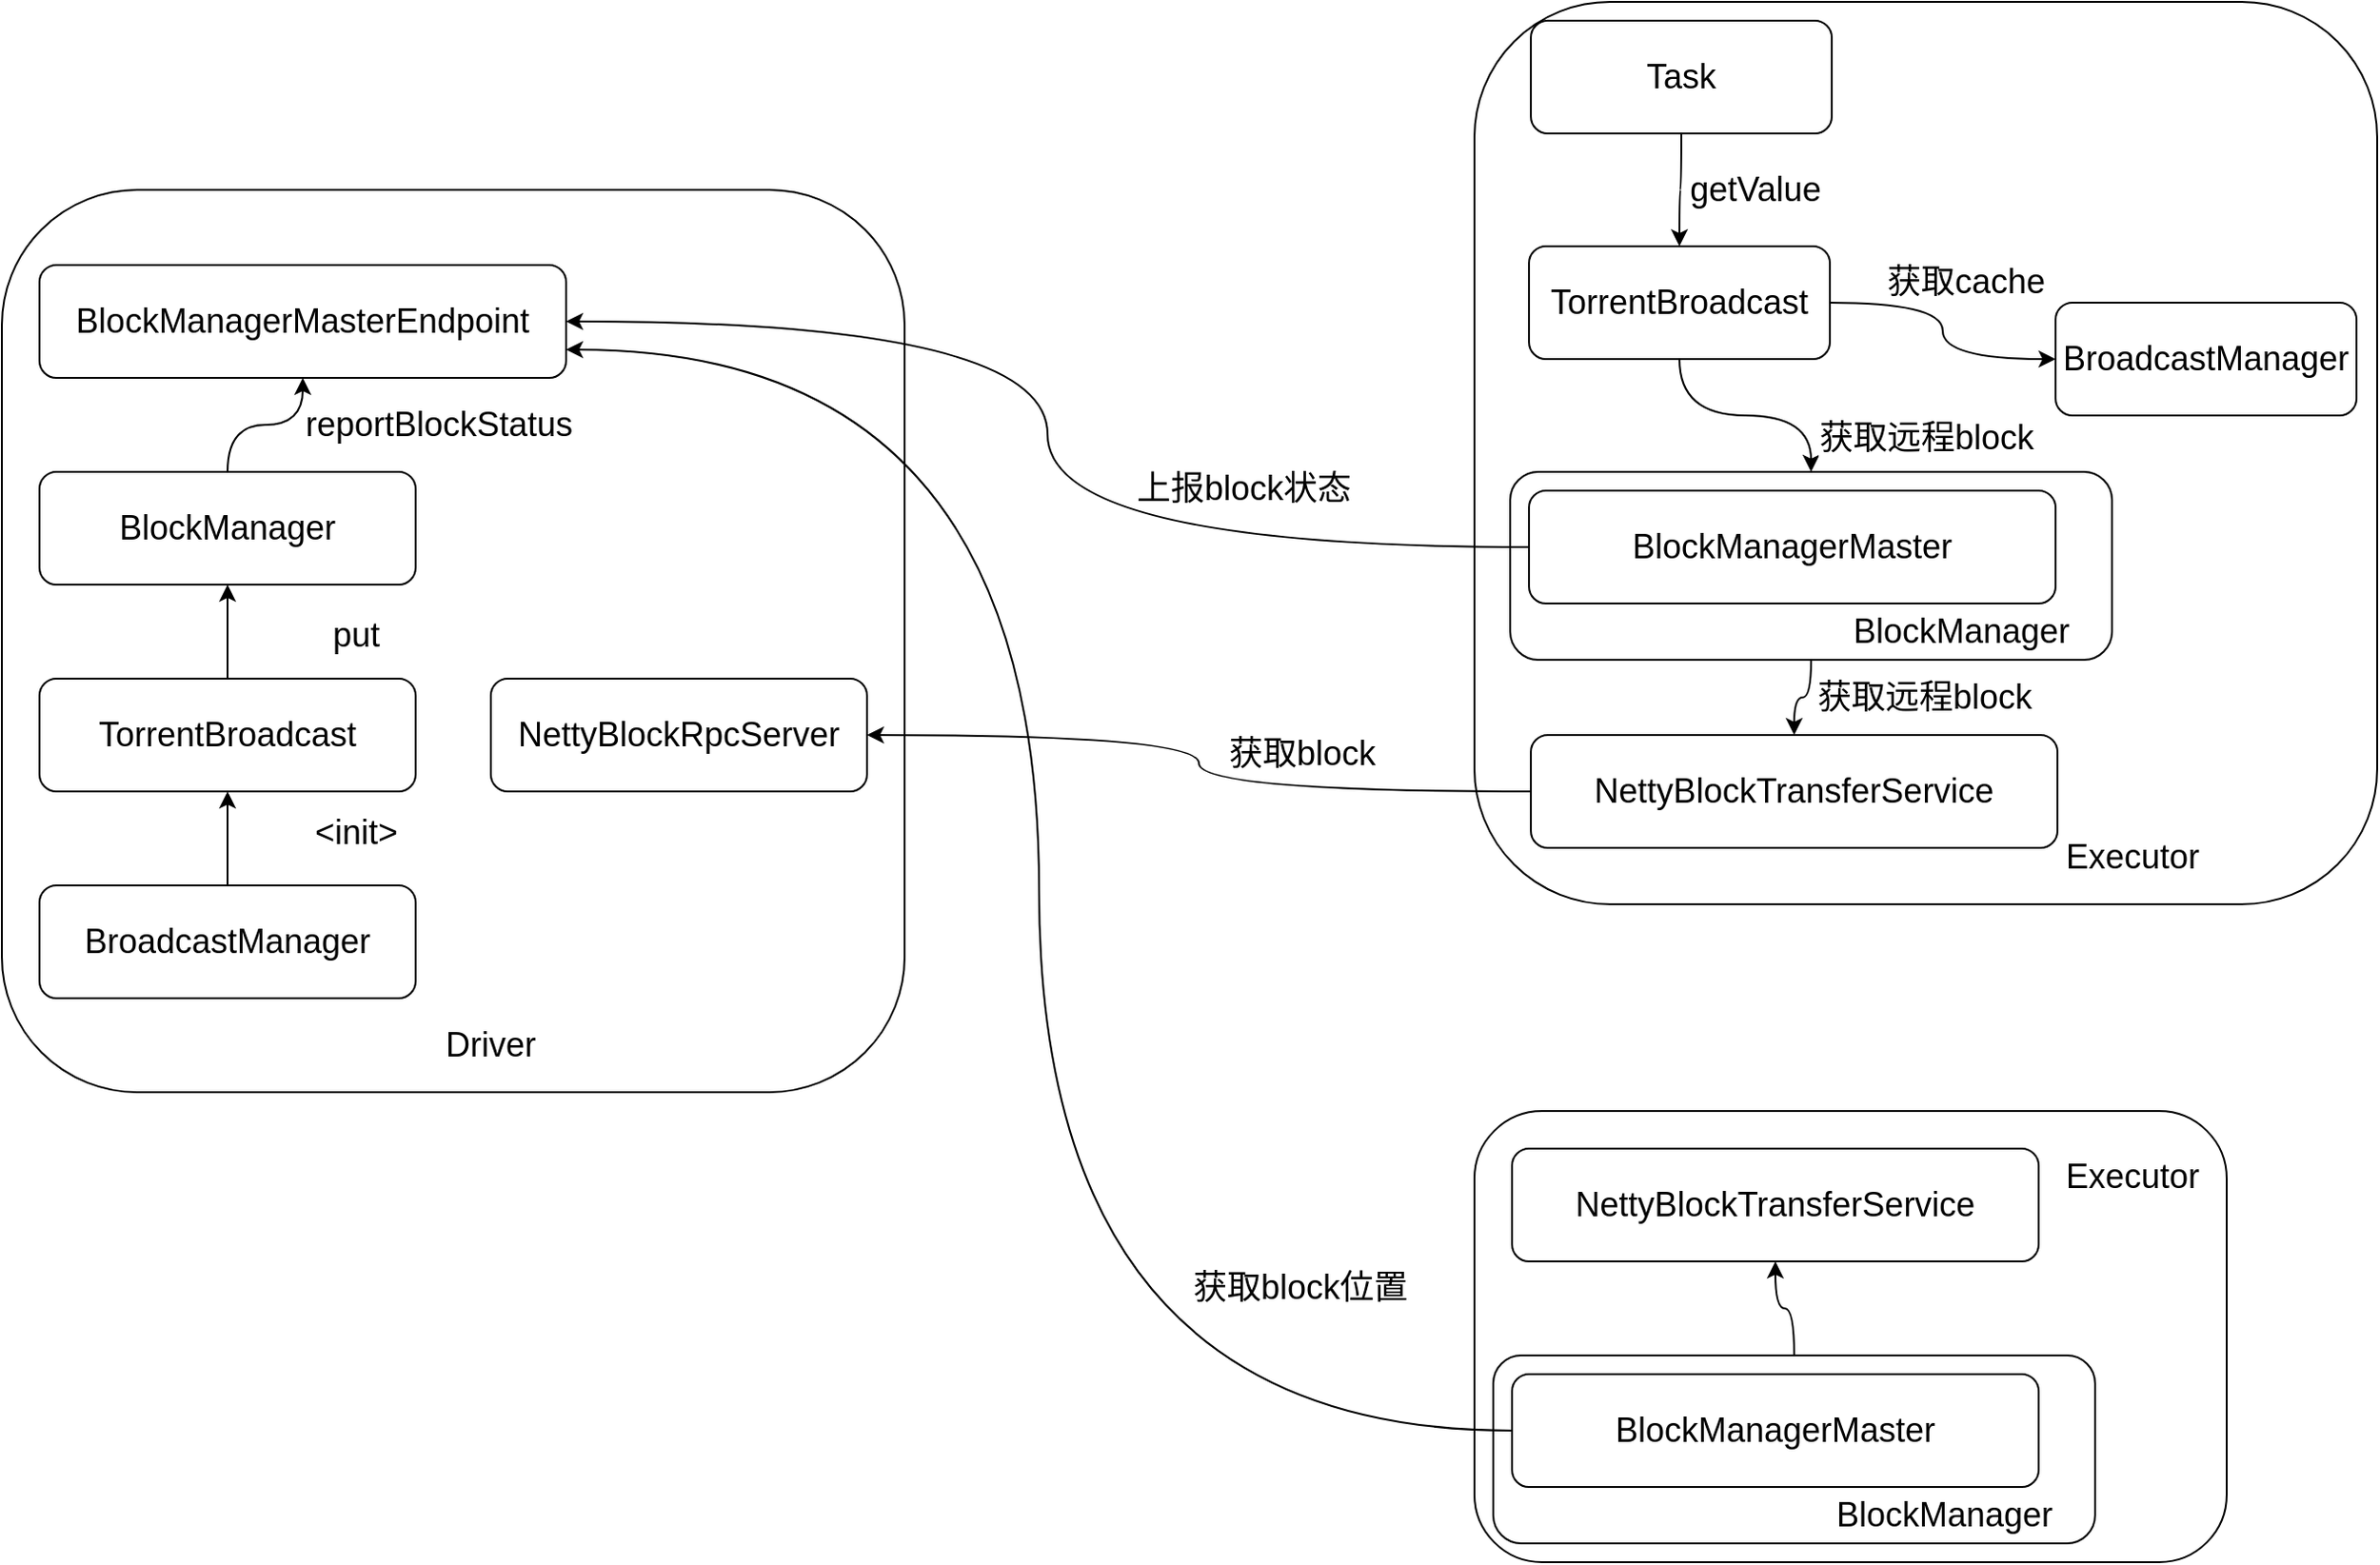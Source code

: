 <mxfile version="20.2.8" type="github">
  <diagram id="VZECOMdQH2uVjotrN1ua" name="第 1 页">
    <mxGraphModel dx="1621" dy="1060" grid="1" gridSize="10" guides="1" tooltips="1" connect="1" arrows="1" fold="1" page="1" pageScale="1" pageWidth="2000" pageHeight="3000" math="0" shadow="0">
      <root>
        <mxCell id="0" />
        <mxCell id="1" parent="0" />
        <mxCell id="XDiT6CNxHAlSE8s8ffrH-1" value="" style="rounded=1;whiteSpace=wrap;html=1;" vertex="1" parent="1">
          <mxGeometry x="50" y="250" width="480" height="480" as="geometry" />
        </mxCell>
        <mxCell id="XDiT6CNxHAlSE8s8ffrH-2" value="BlockManagerMasterEndpoint" style="rounded=1;whiteSpace=wrap;html=1;fontSize=18;" vertex="1" parent="1">
          <mxGeometry x="70" y="290" width="280" height="60" as="geometry" />
        </mxCell>
        <mxCell id="XDiT6CNxHAlSE8s8ffrH-3" value="Driver" style="text;html=1;strokeColor=none;fillColor=none;align=center;verticalAlign=middle;whiteSpace=wrap;rounded=0;fontSize=18;" vertex="1" parent="1">
          <mxGeometry x="280" y="690" width="60" height="30" as="geometry" />
        </mxCell>
        <mxCell id="XDiT6CNxHAlSE8s8ffrH-4" value="" style="rounded=1;whiteSpace=wrap;html=1;" vertex="1" parent="1">
          <mxGeometry x="833" y="150" width="480" height="480" as="geometry" />
        </mxCell>
        <mxCell id="XDiT6CNxHAlSE8s8ffrH-5" value="Executor" style="text;html=1;strokeColor=none;fillColor=none;align=center;verticalAlign=middle;whiteSpace=wrap;rounded=0;fontSize=18;" vertex="1" parent="1">
          <mxGeometry x="1153" y="590" width="60" height="30" as="geometry" />
        </mxCell>
        <mxCell id="XDiT6CNxHAlSE8s8ffrH-35" style="edgeStyle=orthogonalEdgeStyle;curved=1;rounded=0;orthogonalLoop=1;jettySize=auto;html=1;exitX=0.5;exitY=1;exitDx=0;exitDy=0;fontSize=18;elbow=vertical;" edge="1" parent="1" source="XDiT6CNxHAlSE8s8ffrH-7" target="XDiT6CNxHAlSE8s8ffrH-9">
          <mxGeometry relative="1" as="geometry" />
        </mxCell>
        <mxCell id="XDiT6CNxHAlSE8s8ffrH-7" value="" style="rounded=1;whiteSpace=wrap;html=1;fontSize=18;" vertex="1" parent="1">
          <mxGeometry x="852" y="400" width="320" height="100" as="geometry" />
        </mxCell>
        <mxCell id="XDiT6CNxHAlSE8s8ffrH-17" style="rounded=0;orthogonalLoop=1;jettySize=auto;html=1;exitX=0;exitY=0.5;exitDx=0;exitDy=0;entryX=1;entryY=0.5;entryDx=0;entryDy=0;fontSize=18;edgeStyle=orthogonalEdgeStyle;elbow=vertical;curved=1;" edge="1" parent="1" source="XDiT6CNxHAlSE8s8ffrH-6" target="XDiT6CNxHAlSE8s8ffrH-2">
          <mxGeometry relative="1" as="geometry" />
        </mxCell>
        <mxCell id="XDiT6CNxHAlSE8s8ffrH-18" value="上报block状态" style="edgeLabel;html=1;align=center;verticalAlign=middle;resizable=0;points=[];fontSize=18;" vertex="1" connectable="0" parent="XDiT6CNxHAlSE8s8ffrH-17">
          <mxGeometry x="0.304" relative="1" as="geometry">
            <mxPoint x="140" y="89" as="offset" />
          </mxGeometry>
        </mxCell>
        <mxCell id="XDiT6CNxHAlSE8s8ffrH-6" value="BlockManagerMaster" style="rounded=1;whiteSpace=wrap;html=1;fontSize=18;" vertex="1" parent="1">
          <mxGeometry x="862" y="410" width="280" height="60" as="geometry" />
        </mxCell>
        <mxCell id="XDiT6CNxHAlSE8s8ffrH-8" value="BlockManager" style="text;html=1;strokeColor=none;fillColor=none;align=center;verticalAlign=middle;whiteSpace=wrap;rounded=0;fontSize=18;" vertex="1" parent="1">
          <mxGeometry x="1062" y="470" width="60" height="30" as="geometry" />
        </mxCell>
        <mxCell id="XDiT6CNxHAlSE8s8ffrH-43" style="edgeStyle=orthogonalEdgeStyle;curved=1;rounded=0;orthogonalLoop=1;jettySize=auto;html=1;exitX=0;exitY=0.5;exitDx=0;exitDy=0;entryX=1;entryY=0.5;entryDx=0;entryDy=0;fontSize=18;elbow=vertical;" edge="1" parent="1" source="XDiT6CNxHAlSE8s8ffrH-9" target="XDiT6CNxHAlSE8s8ffrH-42">
          <mxGeometry relative="1" as="geometry" />
        </mxCell>
        <mxCell id="XDiT6CNxHAlSE8s8ffrH-44" value="获取block" style="edgeLabel;html=1;align=center;verticalAlign=middle;resizable=0;points=[];fontSize=18;" vertex="1" connectable="0" parent="XDiT6CNxHAlSE8s8ffrH-43">
          <mxGeometry x="-0.172" y="-7" relative="1" as="geometry">
            <mxPoint x="36" y="-13" as="offset" />
          </mxGeometry>
        </mxCell>
        <mxCell id="XDiT6CNxHAlSE8s8ffrH-9" value="NettyBlockTransferService" style="rounded=1;whiteSpace=wrap;html=1;fontSize=18;" vertex="1" parent="1">
          <mxGeometry x="863" y="540" width="280" height="60" as="geometry" />
        </mxCell>
        <mxCell id="XDiT6CNxHAlSE8s8ffrH-26" style="edgeStyle=orthogonalEdgeStyle;curved=1;rounded=0;orthogonalLoop=1;jettySize=auto;html=1;exitX=0.5;exitY=0;exitDx=0;exitDy=0;entryX=0.5;entryY=1;entryDx=0;entryDy=0;fontSize=18;elbow=vertical;" edge="1" parent="1" source="XDiT6CNxHAlSE8s8ffrH-10" target="XDiT6CNxHAlSE8s8ffrH-2">
          <mxGeometry relative="1" as="geometry" />
        </mxCell>
        <mxCell id="XDiT6CNxHAlSE8s8ffrH-10" value="BlockManager" style="rounded=1;whiteSpace=wrap;html=1;fontSize=18;" vertex="1" parent="1">
          <mxGeometry x="70" y="400" width="200" height="60" as="geometry" />
        </mxCell>
        <mxCell id="XDiT6CNxHAlSE8s8ffrH-11" value="" style="rounded=1;whiteSpace=wrap;html=1;" vertex="1" parent="1">
          <mxGeometry x="833" y="740" width="400" height="240" as="geometry" />
        </mxCell>
        <mxCell id="XDiT6CNxHAlSE8s8ffrH-12" value="Executor" style="text;html=1;strokeColor=none;fillColor=none;align=center;verticalAlign=middle;whiteSpace=wrap;rounded=0;fontSize=18;" vertex="1" parent="1">
          <mxGeometry x="1153" y="760" width="60" height="30" as="geometry" />
        </mxCell>
        <mxCell id="XDiT6CNxHAlSE8s8ffrH-21" style="edgeStyle=orthogonalEdgeStyle;curved=1;rounded=0;orthogonalLoop=1;jettySize=auto;html=1;exitX=0.5;exitY=0;exitDx=0;exitDy=0;fontSize=18;elbow=vertical;" edge="1" parent="1" source="XDiT6CNxHAlSE8s8ffrH-13" target="XDiT6CNxHAlSE8s8ffrH-16">
          <mxGeometry relative="1" as="geometry" />
        </mxCell>
        <mxCell id="XDiT6CNxHAlSE8s8ffrH-13" value="" style="rounded=1;whiteSpace=wrap;html=1;fontSize=18;" vertex="1" parent="1">
          <mxGeometry x="843" y="870" width="320" height="100" as="geometry" />
        </mxCell>
        <mxCell id="XDiT6CNxHAlSE8s8ffrH-19" style="edgeStyle=orthogonalEdgeStyle;curved=1;rounded=0;orthogonalLoop=1;jettySize=auto;html=1;exitX=0;exitY=0.5;exitDx=0;exitDy=0;entryX=1;entryY=0.75;entryDx=0;entryDy=0;fontSize=18;elbow=vertical;" edge="1" parent="1" source="XDiT6CNxHAlSE8s8ffrH-14" target="XDiT6CNxHAlSE8s8ffrH-2">
          <mxGeometry relative="1" as="geometry" />
        </mxCell>
        <mxCell id="XDiT6CNxHAlSE8s8ffrH-20" value="获取block位置" style="edgeLabel;html=1;align=center;verticalAlign=middle;resizable=0;points=[];fontSize=18;" vertex="1" connectable="0" parent="XDiT6CNxHAlSE8s8ffrH-19">
          <mxGeometry x="-0.195" y="-4" relative="1" as="geometry">
            <mxPoint x="134" y="106" as="offset" />
          </mxGeometry>
        </mxCell>
        <mxCell id="XDiT6CNxHAlSE8s8ffrH-14" value="BlockManagerMaster" style="rounded=1;whiteSpace=wrap;html=1;fontSize=18;" vertex="1" parent="1">
          <mxGeometry x="853" y="880" width="280" height="60" as="geometry" />
        </mxCell>
        <mxCell id="XDiT6CNxHAlSE8s8ffrH-15" value="BlockManager" style="text;html=1;strokeColor=none;fillColor=none;align=center;verticalAlign=middle;whiteSpace=wrap;rounded=0;fontSize=18;" vertex="1" parent="1">
          <mxGeometry x="1053" y="940" width="60" height="30" as="geometry" />
        </mxCell>
        <mxCell id="XDiT6CNxHAlSE8s8ffrH-16" value="NettyBlockTransferService" style="rounded=1;whiteSpace=wrap;html=1;fontSize=18;" vertex="1" parent="1">
          <mxGeometry x="853" y="760" width="280" height="60" as="geometry" />
        </mxCell>
        <mxCell id="XDiT6CNxHAlSE8s8ffrH-25" style="edgeStyle=orthogonalEdgeStyle;curved=1;rounded=0;orthogonalLoop=1;jettySize=auto;html=1;exitX=0.5;exitY=0;exitDx=0;exitDy=0;entryX=0.5;entryY=1;entryDx=0;entryDy=0;fontSize=18;elbow=vertical;" edge="1" parent="1" source="XDiT6CNxHAlSE8s8ffrH-22" target="XDiT6CNxHAlSE8s8ffrH-10">
          <mxGeometry relative="1" as="geometry" />
        </mxCell>
        <mxCell id="XDiT6CNxHAlSE8s8ffrH-22" value="TorrentBroadcast" style="rounded=1;whiteSpace=wrap;html=1;fontSize=18;" vertex="1" parent="1">
          <mxGeometry x="70" y="510" width="200" height="60" as="geometry" />
        </mxCell>
        <mxCell id="XDiT6CNxHAlSE8s8ffrH-24" style="edgeStyle=orthogonalEdgeStyle;curved=1;rounded=0;orthogonalLoop=1;jettySize=auto;html=1;exitX=0.5;exitY=0;exitDx=0;exitDy=0;entryX=0.5;entryY=1;entryDx=0;entryDy=0;fontSize=18;elbow=vertical;" edge="1" parent="1" source="XDiT6CNxHAlSE8s8ffrH-23" target="XDiT6CNxHAlSE8s8ffrH-22">
          <mxGeometry relative="1" as="geometry" />
        </mxCell>
        <mxCell id="XDiT6CNxHAlSE8s8ffrH-23" value="BroadcastManager" style="rounded=1;whiteSpace=wrap;html=1;fontSize=18;" vertex="1" parent="1">
          <mxGeometry x="70" y="620" width="200" height="60" as="geometry" />
        </mxCell>
        <mxCell id="XDiT6CNxHAlSE8s8ffrH-28" value="&amp;lt;init&amp;gt;" style="edgeLabel;html=1;align=center;verticalAlign=middle;resizable=0;points=[];fontSize=18;" vertex="1" connectable="0" parent="1">
          <mxGeometry x="230" y="595" as="geometry">
            <mxPoint x="8" y="-3" as="offset" />
          </mxGeometry>
        </mxCell>
        <mxCell id="XDiT6CNxHAlSE8s8ffrH-29" value="put" style="edgeLabel;html=1;align=center;verticalAlign=middle;resizable=0;points=[];fontSize=18;" vertex="1" connectable="0" parent="1">
          <mxGeometry x="230" y="490" as="geometry">
            <mxPoint x="8" y="-3" as="offset" />
          </mxGeometry>
        </mxCell>
        <mxCell id="XDiT6CNxHAlSE8s8ffrH-30" value="reportBlockStatus" style="edgeLabel;html=1;align=center;verticalAlign=middle;resizable=0;points=[];fontSize=18;" vertex="1" connectable="0" parent="1">
          <mxGeometry x="282" y="380" as="geometry">
            <mxPoint y="-5" as="offset" />
          </mxGeometry>
        </mxCell>
        <mxCell id="XDiT6CNxHAlSE8s8ffrH-33" style="edgeStyle=orthogonalEdgeStyle;curved=1;rounded=0;orthogonalLoop=1;jettySize=auto;html=1;exitX=0.5;exitY=1;exitDx=0;exitDy=0;fontSize=18;elbow=vertical;" edge="1" parent="1" source="XDiT6CNxHAlSE8s8ffrH-31" target="XDiT6CNxHAlSE8s8ffrH-32">
          <mxGeometry relative="1" as="geometry" />
        </mxCell>
        <mxCell id="XDiT6CNxHAlSE8s8ffrH-31" value="Task" style="rounded=1;whiteSpace=wrap;html=1;fontSize=18;" vertex="1" parent="1">
          <mxGeometry x="863" y="160" width="160" height="60" as="geometry" />
        </mxCell>
        <mxCell id="XDiT6CNxHAlSE8s8ffrH-34" style="edgeStyle=orthogonalEdgeStyle;curved=1;rounded=0;orthogonalLoop=1;jettySize=auto;html=1;exitX=0.5;exitY=1;exitDx=0;exitDy=0;fontSize=18;elbow=vertical;" edge="1" parent="1" source="XDiT6CNxHAlSE8s8ffrH-32" target="XDiT6CNxHAlSE8s8ffrH-7">
          <mxGeometry relative="1" as="geometry" />
        </mxCell>
        <mxCell id="XDiT6CNxHAlSE8s8ffrH-38" style="edgeStyle=orthogonalEdgeStyle;curved=1;rounded=0;orthogonalLoop=1;jettySize=auto;html=1;exitX=1;exitY=0.5;exitDx=0;exitDy=0;fontSize=18;elbow=vertical;" edge="1" parent="1" source="XDiT6CNxHAlSE8s8ffrH-32" target="XDiT6CNxHAlSE8s8ffrH-37">
          <mxGeometry relative="1" as="geometry" />
        </mxCell>
        <mxCell id="XDiT6CNxHAlSE8s8ffrH-32" value="TorrentBroadcast" style="rounded=1;whiteSpace=wrap;html=1;fontSize=18;" vertex="1" parent="1">
          <mxGeometry x="862" y="280" width="160" height="60" as="geometry" />
        </mxCell>
        <mxCell id="XDiT6CNxHAlSE8s8ffrH-36" value="getValue" style="edgeLabel;html=1;align=center;verticalAlign=middle;resizable=0;points=[];fontSize=18;" vertex="1" connectable="0" parent="1">
          <mxGeometry x="982" y="250" as="geometry" />
        </mxCell>
        <mxCell id="XDiT6CNxHAlSE8s8ffrH-37" value="BroadcastManager" style="rounded=1;whiteSpace=wrap;html=1;fontSize=18;" vertex="1" parent="1">
          <mxGeometry x="1142" y="310" width="160" height="60" as="geometry" />
        </mxCell>
        <mxCell id="XDiT6CNxHAlSE8s8ffrH-39" value="获取cache" style="edgeLabel;html=1;align=center;verticalAlign=middle;resizable=0;points=[];fontSize=18;" vertex="1" connectable="0" parent="1">
          <mxGeometry x="1094" y="299" as="geometry" />
        </mxCell>
        <mxCell id="XDiT6CNxHAlSE8s8ffrH-40" value="获取远程block" style="edgeLabel;html=1;align=center;verticalAlign=middle;resizable=0;points=[];fontSize=18;" vertex="1" connectable="0" parent="1">
          <mxGeometry x="1073" y="382" as="geometry" />
        </mxCell>
        <mxCell id="XDiT6CNxHAlSE8s8ffrH-41" value="获取远程block" style="edgeLabel;html=1;align=center;verticalAlign=middle;resizable=0;points=[];fontSize=18;" vertex="1" connectable="0" parent="1">
          <mxGeometry x="1072" y="520" as="geometry" />
        </mxCell>
        <mxCell id="XDiT6CNxHAlSE8s8ffrH-42" value="NettyBlockRpcServer" style="rounded=1;whiteSpace=wrap;html=1;fontSize=18;" vertex="1" parent="1">
          <mxGeometry x="310" y="510" width="200" height="60" as="geometry" />
        </mxCell>
      </root>
    </mxGraphModel>
  </diagram>
</mxfile>
